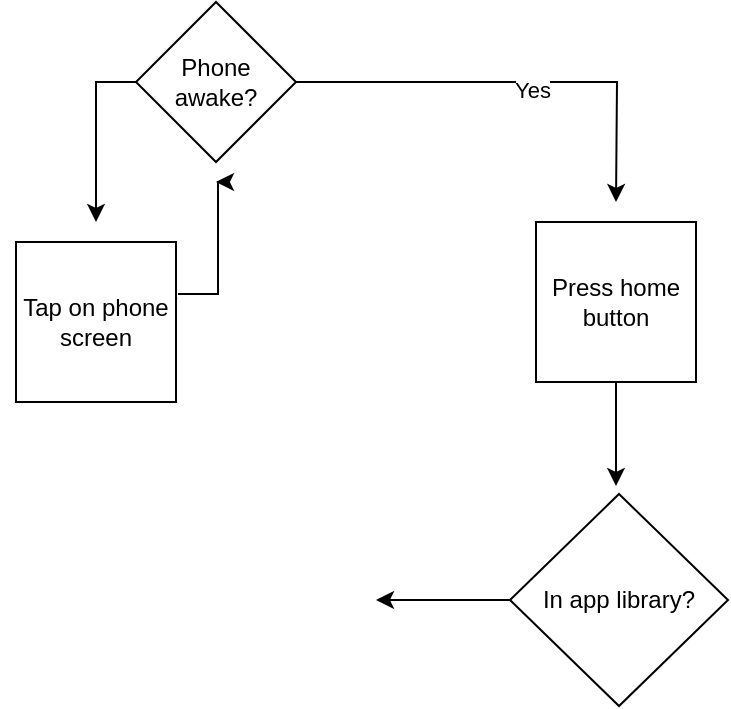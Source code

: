 <mxfile version="21.8.2" type="github">
  <diagram id="C5RBs43oDa-KdzZeNtuy" name="Page-1">
    <mxGraphModel dx="606" dy="748" grid="1" gridSize="10" guides="1" tooltips="1" connect="1" arrows="1" fold="1" page="1" pageScale="1" pageWidth="827" pageHeight="1169" math="0" shadow="0">
      <root>
        <mxCell id="WIyWlLk6GJQsqaUBKTNV-0" />
        <mxCell id="WIyWlLk6GJQsqaUBKTNV-1" parent="WIyWlLk6GJQsqaUBKTNV-0" />
        <mxCell id="4Xv2CoqIY30HEo6grEWv-6" style="edgeStyle=orthogonalEdgeStyle;rounded=0;orthogonalLoop=1;jettySize=auto;html=1;" edge="1" parent="WIyWlLk6GJQsqaUBKTNV-1" source="4Xv2CoqIY30HEo6grEWv-1">
          <mxGeometry relative="1" as="geometry">
            <mxPoint x="60" y="150" as="targetPoint" />
          </mxGeometry>
        </mxCell>
        <mxCell id="4Xv2CoqIY30HEo6grEWv-7" style="edgeStyle=orthogonalEdgeStyle;rounded=0;orthogonalLoop=1;jettySize=auto;html=1;" edge="1" parent="WIyWlLk6GJQsqaUBKTNV-1" source="4Xv2CoqIY30HEo6grEWv-1">
          <mxGeometry relative="1" as="geometry">
            <mxPoint x="320" y="140" as="targetPoint" />
          </mxGeometry>
        </mxCell>
        <mxCell id="4Xv2CoqIY30HEo6grEWv-12" value="Yes" style="edgeLabel;html=1;align=center;verticalAlign=middle;resizable=0;points=[];" vertex="1" connectable="0" parent="4Xv2CoqIY30HEo6grEWv-7">
          <mxGeometry x="0.07" y="-4" relative="1" as="geometry">
            <mxPoint as="offset" />
          </mxGeometry>
        </mxCell>
        <mxCell id="4Xv2CoqIY30HEo6grEWv-1" value="Phone awake?" style="rhombus;whiteSpace=wrap;html=1;" vertex="1" parent="WIyWlLk6GJQsqaUBKTNV-1">
          <mxGeometry x="80" y="40" width="80" height="80" as="geometry" />
        </mxCell>
        <mxCell id="4Xv2CoqIY30HEo6grEWv-5" value="yes" style="edgeStyle=orthogonalEdgeStyle;rounded=0;orthogonalLoop=1;jettySize=auto;html=1;exitX=0;exitY=0.5;exitDx=0;exitDy=0;" edge="1" parent="WIyWlLk6GJQsqaUBKTNV-1" source="4Xv2CoqIY30HEo6grEWv-3">
          <mxGeometry relative="1" as="geometry">
            <mxPoint x="120" y="130" as="targetPoint" />
            <Array as="points">
              <mxPoint x="121" y="186" />
            </Array>
          </mxGeometry>
        </mxCell>
        <mxCell id="4Xv2CoqIY30HEo6grEWv-3" value="Tap on phone screen" style="whiteSpace=wrap;html=1;aspect=fixed;" vertex="1" parent="WIyWlLk6GJQsqaUBKTNV-1">
          <mxGeometry x="20" y="160" width="80" height="80" as="geometry" />
        </mxCell>
        <mxCell id="4Xv2CoqIY30HEo6grEWv-9" style="edgeStyle=orthogonalEdgeStyle;rounded=0;orthogonalLoop=1;jettySize=auto;html=1;" edge="1" parent="WIyWlLk6GJQsqaUBKTNV-1">
          <mxGeometry relative="1" as="geometry">
            <mxPoint x="320" y="282" as="targetPoint" />
            <mxPoint x="320" y="212" as="sourcePoint" />
          </mxGeometry>
        </mxCell>
        <mxCell id="4Xv2CoqIY30HEo6grEWv-8" value="Press home button" style="whiteSpace=wrap;html=1;aspect=fixed;" vertex="1" parent="WIyWlLk6GJQsqaUBKTNV-1">
          <mxGeometry x="280" y="150" width="80" height="80" as="geometry" />
        </mxCell>
        <mxCell id="4Xv2CoqIY30HEo6grEWv-11" style="edgeStyle=orthogonalEdgeStyle;rounded=0;orthogonalLoop=1;jettySize=auto;html=1;" edge="1" parent="WIyWlLk6GJQsqaUBKTNV-1" source="4Xv2CoqIY30HEo6grEWv-10">
          <mxGeometry relative="1" as="geometry">
            <mxPoint x="200" y="339" as="targetPoint" />
          </mxGeometry>
        </mxCell>
        <mxCell id="4Xv2CoqIY30HEo6grEWv-10" value="In app library?" style="rhombus;whiteSpace=wrap;html=1;" vertex="1" parent="WIyWlLk6GJQsqaUBKTNV-1">
          <mxGeometry x="267" y="286" width="109" height="106" as="geometry" />
        </mxCell>
      </root>
    </mxGraphModel>
  </diagram>
</mxfile>
